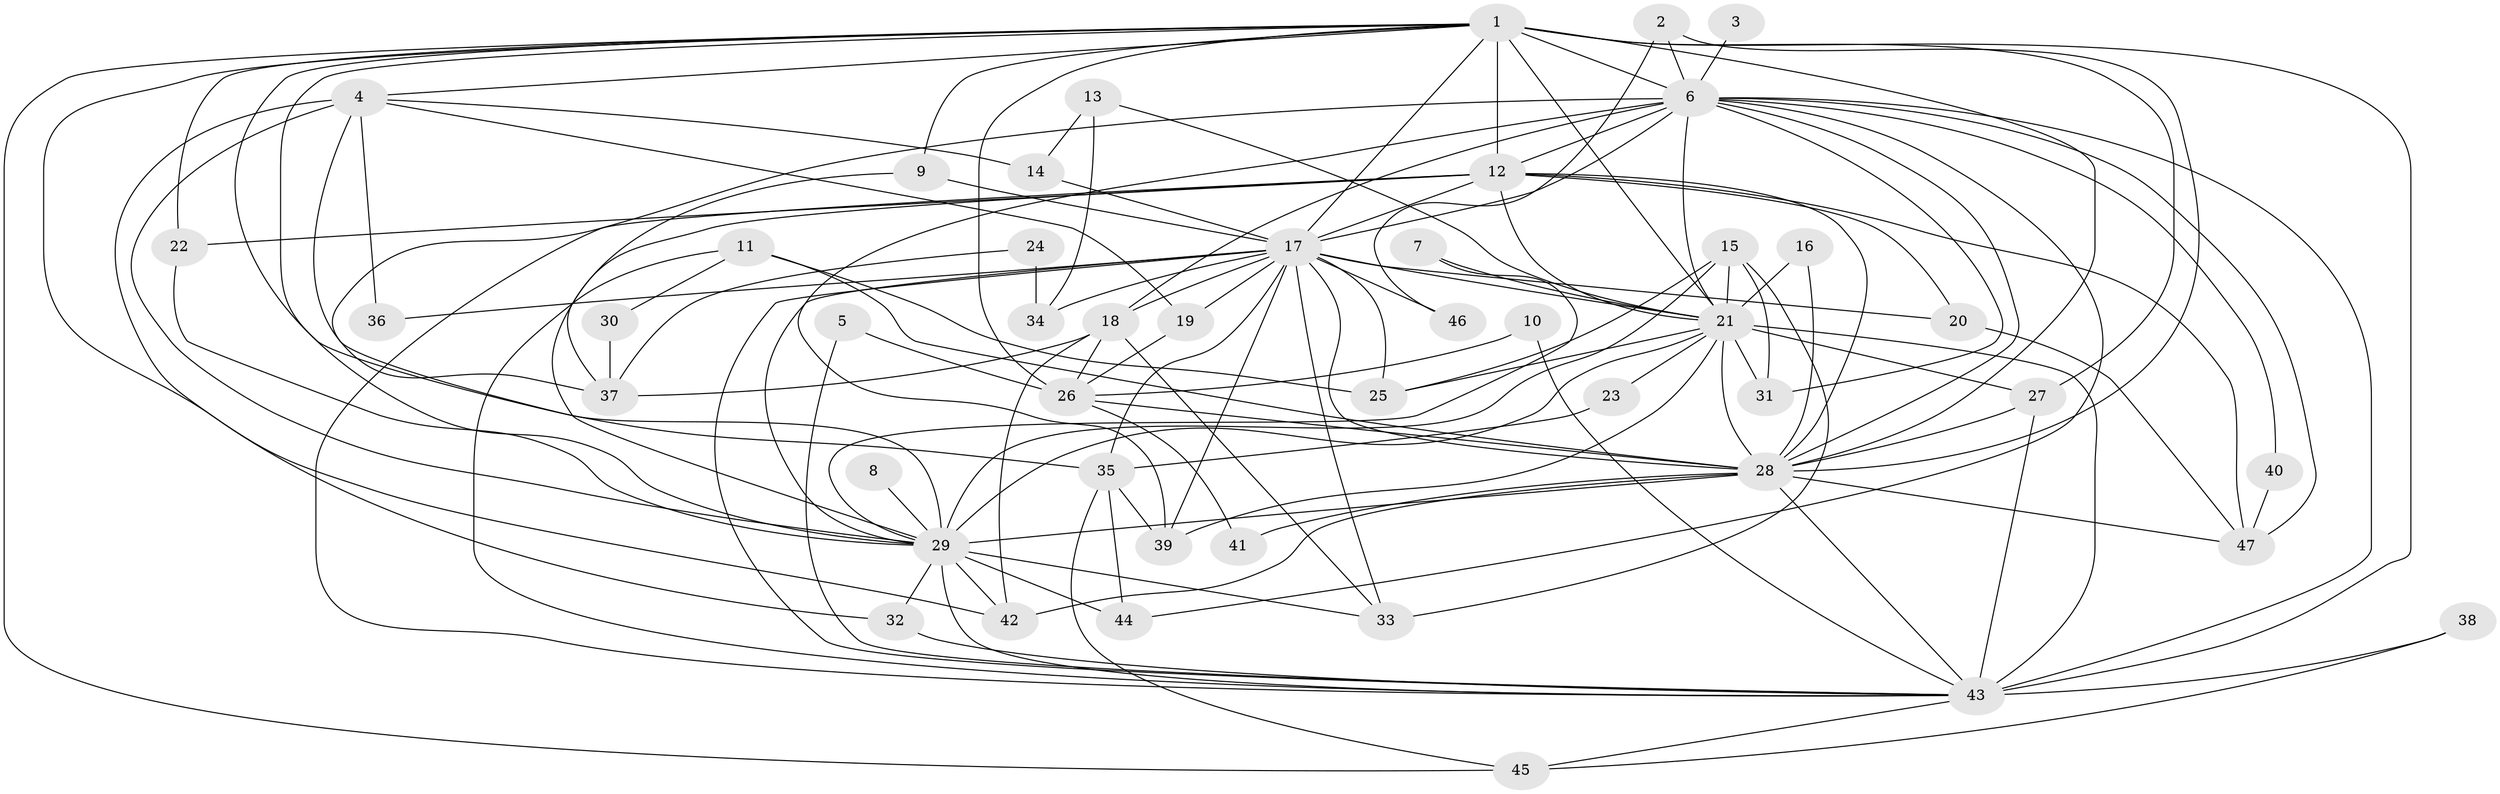 // original degree distribution, {23: 0.02127659574468085, 22: 0.02127659574468085, 16: 0.010638297872340425, 12: 0.010638297872340425, 15: 0.02127659574468085, 25: 0.010638297872340425, 17: 0.010638297872340425, 5: 0.031914893617021274, 3: 0.1702127659574468, 6: 0.02127659574468085, 2: 0.5319148936170213, 9: 0.010638297872340425, 8: 0.010638297872340425, 4: 0.11702127659574468}
// Generated by graph-tools (version 1.1) at 2025/01/03/09/25 03:01:16]
// undirected, 47 vertices, 124 edges
graph export_dot {
graph [start="1"]
  node [color=gray90,style=filled];
  1;
  2;
  3;
  4;
  5;
  6;
  7;
  8;
  9;
  10;
  11;
  12;
  13;
  14;
  15;
  16;
  17;
  18;
  19;
  20;
  21;
  22;
  23;
  24;
  25;
  26;
  27;
  28;
  29;
  30;
  31;
  32;
  33;
  34;
  35;
  36;
  37;
  38;
  39;
  40;
  41;
  42;
  43;
  44;
  45;
  46;
  47;
  1 -- 4 [weight=1.0];
  1 -- 6 [weight=3.0];
  1 -- 9 [weight=1.0];
  1 -- 12 [weight=2.0];
  1 -- 17 [weight=3.0];
  1 -- 21 [weight=2.0];
  1 -- 22 [weight=1.0];
  1 -- 26 [weight=2.0];
  1 -- 27 [weight=1.0];
  1 -- 28 [weight=3.0];
  1 -- 29 [weight=2.0];
  1 -- 35 [weight=1.0];
  1 -- 42 [weight=1.0];
  1 -- 43 [weight=5.0];
  1 -- 45 [weight=1.0];
  2 -- 6 [weight=1.0];
  2 -- 28 [weight=1.0];
  2 -- 46 [weight=1.0];
  3 -- 6 [weight=1.0];
  4 -- 14 [weight=1.0];
  4 -- 19 [weight=1.0];
  4 -- 29 [weight=1.0];
  4 -- 32 [weight=1.0];
  4 -- 36 [weight=1.0];
  4 -- 37 [weight=1.0];
  5 -- 26 [weight=1.0];
  5 -- 43 [weight=1.0];
  6 -- 12 [weight=3.0];
  6 -- 17 [weight=1.0];
  6 -- 18 [weight=1.0];
  6 -- 21 [weight=1.0];
  6 -- 28 [weight=1.0];
  6 -- 29 [weight=1.0];
  6 -- 31 [weight=1.0];
  6 -- 39 [weight=2.0];
  6 -- 40 [weight=1.0];
  6 -- 43 [weight=2.0];
  6 -- 44 [weight=1.0];
  6 -- 47 [weight=2.0];
  7 -- 21 [weight=1.0];
  7 -- 29 [weight=1.0];
  8 -- 29 [weight=1.0];
  9 -- 17 [weight=1.0];
  9 -- 37 [weight=1.0];
  10 -- 26 [weight=1.0];
  10 -- 43 [weight=1.0];
  11 -- 25 [weight=1.0];
  11 -- 28 [weight=1.0];
  11 -- 30 [weight=1.0];
  11 -- 43 [weight=1.0];
  12 -- 17 [weight=1.0];
  12 -- 20 [weight=1.0];
  12 -- 21 [weight=3.0];
  12 -- 22 [weight=1.0];
  12 -- 28 [weight=1.0];
  12 -- 29 [weight=1.0];
  12 -- 43 [weight=2.0];
  12 -- 47 [weight=1.0];
  13 -- 14 [weight=1.0];
  13 -- 21 [weight=1.0];
  13 -- 34 [weight=1.0];
  14 -- 17 [weight=1.0];
  15 -- 21 [weight=1.0];
  15 -- 25 [weight=1.0];
  15 -- 29 [weight=1.0];
  15 -- 31 [weight=1.0];
  15 -- 33 [weight=1.0];
  16 -- 21 [weight=1.0];
  16 -- 28 [weight=1.0];
  17 -- 18 [weight=1.0];
  17 -- 19 [weight=1.0];
  17 -- 20 [weight=1.0];
  17 -- 21 [weight=1.0];
  17 -- 25 [weight=1.0];
  17 -- 28 [weight=1.0];
  17 -- 29 [weight=1.0];
  17 -- 33 [weight=1.0];
  17 -- 34 [weight=2.0];
  17 -- 35 [weight=1.0];
  17 -- 36 [weight=1.0];
  17 -- 39 [weight=1.0];
  17 -- 43 [weight=2.0];
  17 -- 46 [weight=2.0];
  18 -- 26 [weight=1.0];
  18 -- 33 [weight=1.0];
  18 -- 37 [weight=1.0];
  18 -- 42 [weight=1.0];
  19 -- 26 [weight=1.0];
  20 -- 47 [weight=1.0];
  21 -- 23 [weight=2.0];
  21 -- 25 [weight=2.0];
  21 -- 27 [weight=1.0];
  21 -- 28 [weight=1.0];
  21 -- 29 [weight=1.0];
  21 -- 31 [weight=2.0];
  21 -- 39 [weight=1.0];
  21 -- 43 [weight=2.0];
  22 -- 29 [weight=1.0];
  23 -- 35 [weight=1.0];
  24 -- 34 [weight=1.0];
  24 -- 37 [weight=1.0];
  26 -- 28 [weight=2.0];
  26 -- 41 [weight=1.0];
  27 -- 28 [weight=1.0];
  27 -- 43 [weight=1.0];
  28 -- 29 [weight=3.0];
  28 -- 41 [weight=2.0];
  28 -- 42 [weight=1.0];
  28 -- 43 [weight=2.0];
  28 -- 47 [weight=1.0];
  29 -- 32 [weight=1.0];
  29 -- 33 [weight=1.0];
  29 -- 42 [weight=1.0];
  29 -- 43 [weight=2.0];
  29 -- 44 [weight=1.0];
  30 -- 37 [weight=1.0];
  32 -- 43 [weight=1.0];
  35 -- 39 [weight=1.0];
  35 -- 44 [weight=1.0];
  35 -- 45 [weight=1.0];
  38 -- 43 [weight=2.0];
  38 -- 45 [weight=1.0];
  40 -- 47 [weight=1.0];
  43 -- 45 [weight=1.0];
}
